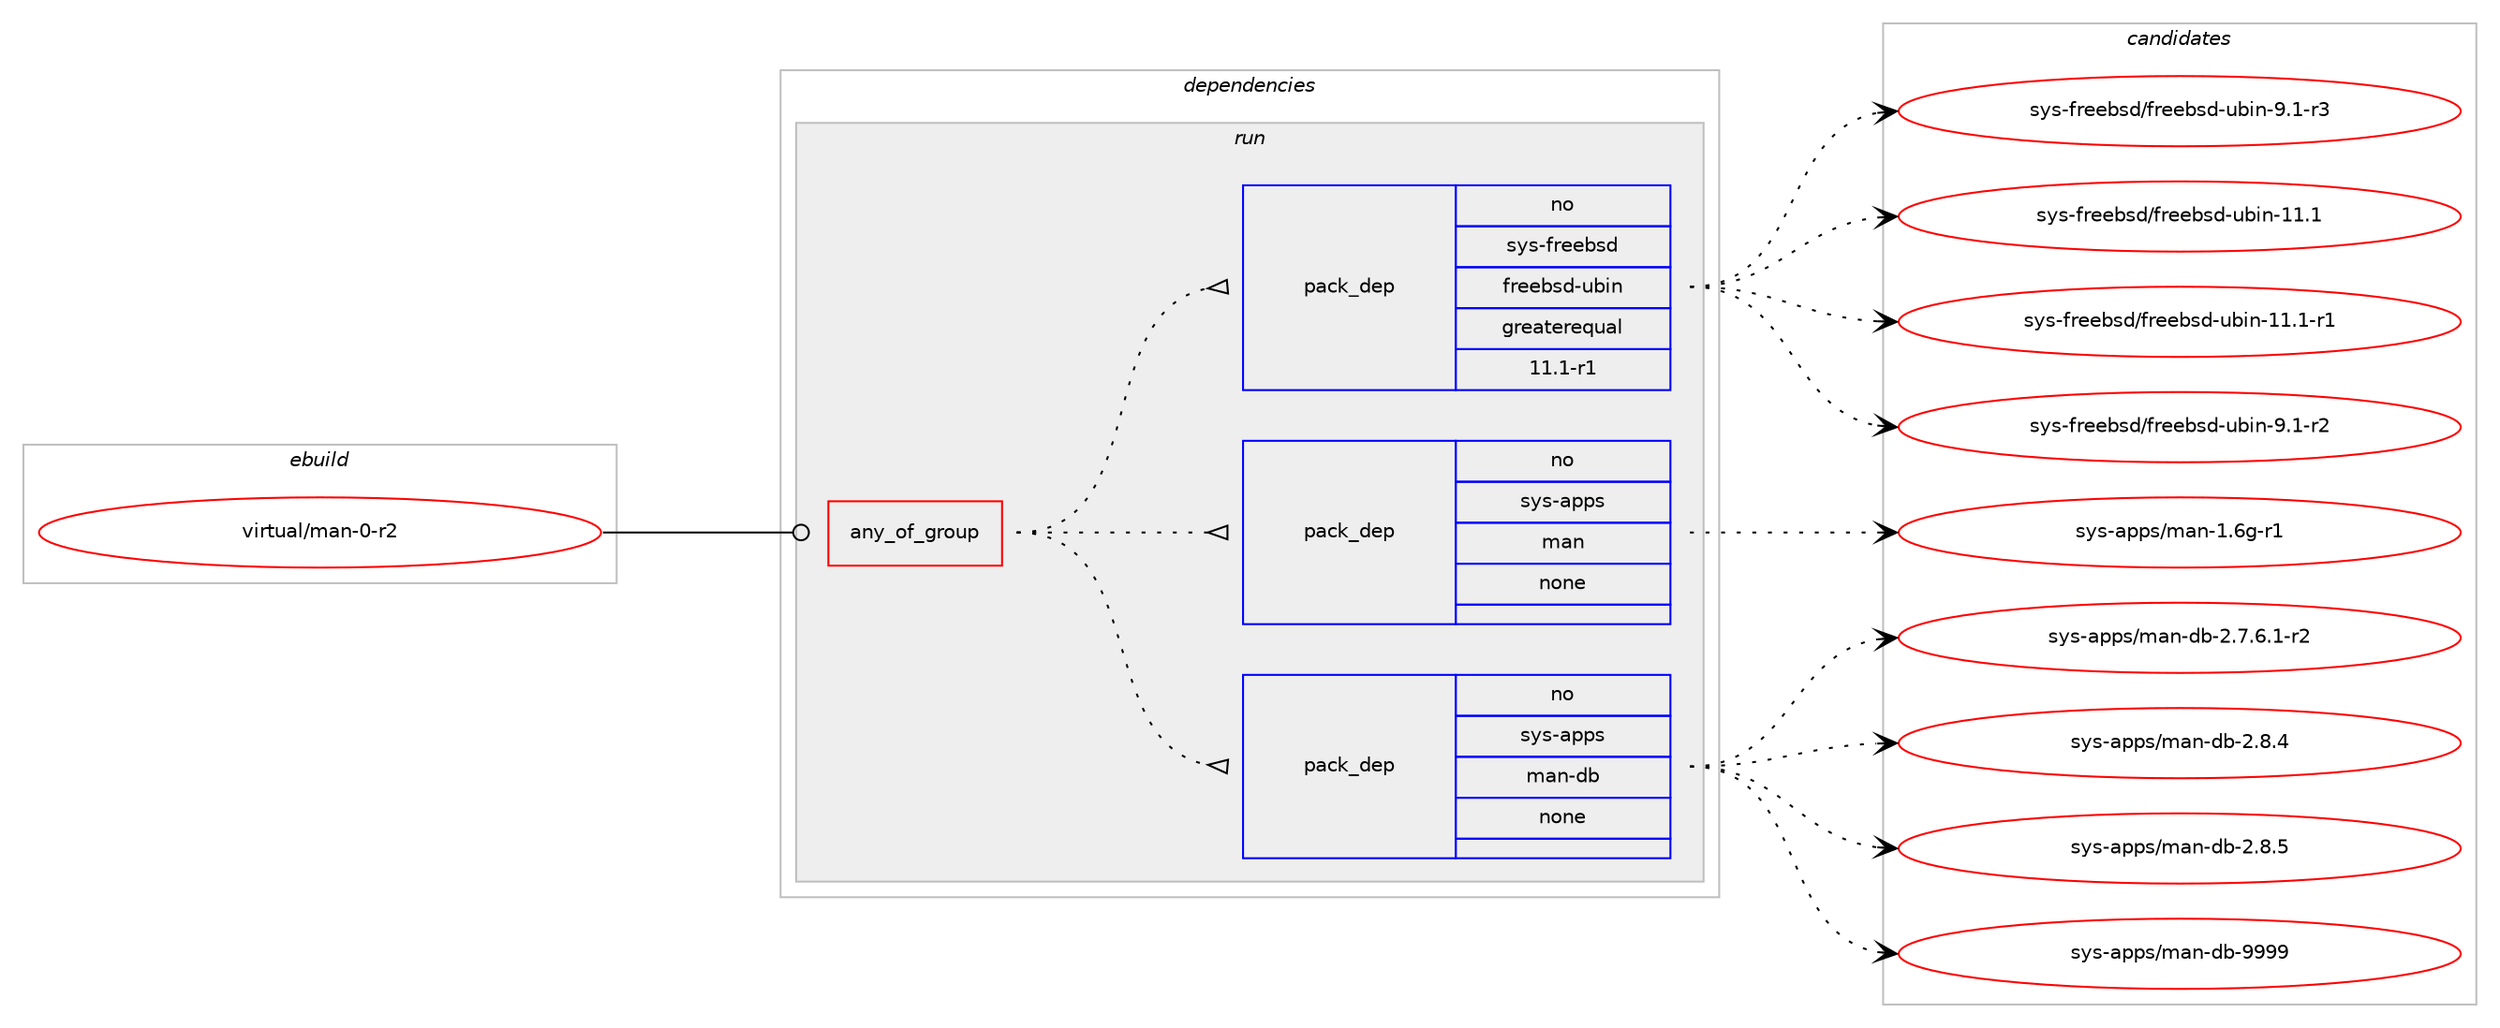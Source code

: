 digraph prolog {

# *************
# Graph options
# *************

newrank=true;
concentrate=true;
compound=true;
graph [rankdir=LR,fontname=Helvetica,fontsize=10,ranksep=1.5];#, ranksep=2.5, nodesep=0.2];
edge  [arrowhead=vee];
node  [fontname=Helvetica,fontsize=10];

# **********
# The ebuild
# **********

subgraph cluster_leftcol {
color=gray;
rank=same;
label=<<i>ebuild</i>>;
id [label="virtual/man-0-r2", color=red, width=4, href="../virtual/man-0-r2.svg"];
}

# ****************
# The dependencies
# ****************

subgraph cluster_midcol {
color=gray;
label=<<i>dependencies</i>>;
subgraph cluster_compile {
fillcolor="#eeeeee";
style=filled;
label=<<i>compile</i>>;
}
subgraph cluster_compileandrun {
fillcolor="#eeeeee";
style=filled;
label=<<i>compile and run</i>>;
}
subgraph cluster_run {
fillcolor="#eeeeee";
style=filled;
label=<<i>run</i>>;
subgraph any27872 {
dependency1741393 [label=<<TABLE BORDER="0" CELLBORDER="1" CELLSPACING="0" CELLPADDING="4"><TR><TD CELLPADDING="10">any_of_group</TD></TR></TABLE>>, shape=none, color=red];subgraph pack1249913 {
dependency1741394 [label=<<TABLE BORDER="0" CELLBORDER="1" CELLSPACING="0" CELLPADDING="4" WIDTH="220"><TR><TD ROWSPAN="6" CELLPADDING="30">pack_dep</TD></TR><TR><TD WIDTH="110">no</TD></TR><TR><TD>sys-apps</TD></TR><TR><TD>man-db</TD></TR><TR><TD>none</TD></TR><TR><TD></TD></TR></TABLE>>, shape=none, color=blue];
}
dependency1741393:e -> dependency1741394:w [weight=20,style="dotted",arrowhead="oinv"];
subgraph pack1249914 {
dependency1741395 [label=<<TABLE BORDER="0" CELLBORDER="1" CELLSPACING="0" CELLPADDING="4" WIDTH="220"><TR><TD ROWSPAN="6" CELLPADDING="30">pack_dep</TD></TR><TR><TD WIDTH="110">no</TD></TR><TR><TD>sys-apps</TD></TR><TR><TD>man</TD></TR><TR><TD>none</TD></TR><TR><TD></TD></TR></TABLE>>, shape=none, color=blue];
}
dependency1741393:e -> dependency1741395:w [weight=20,style="dotted",arrowhead="oinv"];
subgraph pack1249915 {
dependency1741396 [label=<<TABLE BORDER="0" CELLBORDER="1" CELLSPACING="0" CELLPADDING="4" WIDTH="220"><TR><TD ROWSPAN="6" CELLPADDING="30">pack_dep</TD></TR><TR><TD WIDTH="110">no</TD></TR><TR><TD>sys-freebsd</TD></TR><TR><TD>freebsd-ubin</TD></TR><TR><TD>greaterequal</TD></TR><TR><TD>11.1-r1</TD></TR></TABLE>>, shape=none, color=blue];
}
dependency1741393:e -> dependency1741396:w [weight=20,style="dotted",arrowhead="oinv"];
}
id:e -> dependency1741393:w [weight=20,style="solid",arrowhead="odot"];
}
}

# **************
# The candidates
# **************

subgraph cluster_choices {
rank=same;
color=gray;
label=<<i>candidates</i>>;

subgraph choice1249913 {
color=black;
nodesep=1;
choice11512111545971121121154710997110451009845504655465446494511450 [label="sys-apps/man-db-2.7.6.1-r2", color=red, width=4,href="../sys-apps/man-db-2.7.6.1-r2.svg"];
choice115121115459711211211547109971104510098455046564652 [label="sys-apps/man-db-2.8.4", color=red, width=4,href="../sys-apps/man-db-2.8.4.svg"];
choice115121115459711211211547109971104510098455046564653 [label="sys-apps/man-db-2.8.5", color=red, width=4,href="../sys-apps/man-db-2.8.5.svg"];
choice1151211154597112112115471099711045100984557575757 [label="sys-apps/man-db-9999", color=red, width=4,href="../sys-apps/man-db-9999.svg"];
dependency1741394:e -> choice11512111545971121121154710997110451009845504655465446494511450:w [style=dotted,weight="100"];
dependency1741394:e -> choice115121115459711211211547109971104510098455046564652:w [style=dotted,weight="100"];
dependency1741394:e -> choice115121115459711211211547109971104510098455046564653:w [style=dotted,weight="100"];
dependency1741394:e -> choice1151211154597112112115471099711045100984557575757:w [style=dotted,weight="100"];
}
subgraph choice1249914 {
color=black;
nodesep=1;
choice11512111545971121121154710997110454946541034511449 [label="sys-apps/man-1.6g-r1", color=red, width=4,href="../sys-apps/man-1.6g-r1.svg"];
dependency1741395:e -> choice11512111545971121121154710997110454946541034511449:w [style=dotted,weight="100"];
}
subgraph choice1249915 {
color=black;
nodesep=1;
choice1151211154510211410110198115100471021141011019811510045117981051104549494649 [label="sys-freebsd/freebsd-ubin-11.1", color=red, width=4,href="../sys-freebsd/freebsd-ubin-11.1.svg"];
choice11512111545102114101101981151004710211410110198115100451179810511045494946494511449 [label="sys-freebsd/freebsd-ubin-11.1-r1", color=red, width=4,href="../sys-freebsd/freebsd-ubin-11.1-r1.svg"];
choice115121115451021141011019811510047102114101101981151004511798105110455746494511450 [label="sys-freebsd/freebsd-ubin-9.1-r2", color=red, width=4,href="../sys-freebsd/freebsd-ubin-9.1-r2.svg"];
choice115121115451021141011019811510047102114101101981151004511798105110455746494511451 [label="sys-freebsd/freebsd-ubin-9.1-r3", color=red, width=4,href="../sys-freebsd/freebsd-ubin-9.1-r3.svg"];
dependency1741396:e -> choice1151211154510211410110198115100471021141011019811510045117981051104549494649:w [style=dotted,weight="100"];
dependency1741396:e -> choice11512111545102114101101981151004710211410110198115100451179810511045494946494511449:w [style=dotted,weight="100"];
dependency1741396:e -> choice115121115451021141011019811510047102114101101981151004511798105110455746494511450:w [style=dotted,weight="100"];
dependency1741396:e -> choice115121115451021141011019811510047102114101101981151004511798105110455746494511451:w [style=dotted,weight="100"];
}
}

}
